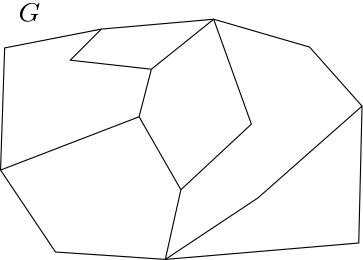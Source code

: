 <?xml version="1.0"?>
<!DOCTYPE ipe SYSTEM "ipe.dtd">
<ipe version="70000" creator="ipe6upgrade">
<info created="D:20061201095419" modified="D:20061201100613"/>
<ipestyle name="ipe6">
<color name="red" value="1 0 0"/>
<color name="green" value="0 1 0"/>
<color name="blue" value="0 0 1"/>
<color name="yellow" value="1 1 0"/>
<color name="gray1" value="0.125"/>
<color name="gray2" value="0.25"/>
<color name="gray3" value="0.375"/>
<color name="gray4" value="0.5"/>
<color name="gray5" value="0.625"/>
<color name="gray6" value="0.75"/>
<color name="gray7" value="0.875"/>
<dashstyle name="dashed" value="[4] 0"/>
<dashstyle name="dotted" value="[1 3] 0"/>
<dashstyle name="dash dotted" value="[4 2 1 2] 0"/>
<dashstyle name="dash dot dotted" value="[4 2 1 2 1 2] 0"/>
<pen name="heavier" value="0.8"/>
<pen name="fat" value="1.2"/>
<pen name="ultrafat" value="2"/>
<textsize name="large" value="\large"/>
<textsize name="Large" value="\Large"/>
<textsize name="LARGE" value="\LARGE"/>
<textsize name="huge" value="\huge"/>
<textsize name="Huge" value="\Huge"/>
<textsize name="small" value="\small"/>
<textsize name="footnote" value="\footnotesize"/>
<textsize name="tiny" value="\tiny"/>
<symbolsize name="small" value="2"/>
<symbolsize name="tiny" value="1.1"/>
<symbolsize name="large" value="5"/>
<arrowsize name="small" value="5"/>
<arrowsize name="tiny" value="3"/>
<arrowsize name="large" value="10"/>
<symbol name="mark/circle(sx)" transformations="translations">
<path fill="sym-stroke">
0.6 0 0 0.6 0 0 e 0.4 0 0 0.4 0 0 e
</path></symbol>
<symbol name="mark/disk(sx)" transformations="translations">
<path fill="sym-stroke">
0.6 0 0 0.6 0 0 e
</path></symbol>
<symbol name="mark/fdisk(sfx)" transformations="translations">
<group><path fill="sym-stroke" fillrule="eofill">
0.6 0 0 0.6 0 0 e 0.4 0 0 0.4 0 0 e
</path><path fill="sym-fill">
0.4 0 0 0.4 0 0 e
</path></group></symbol>
<symbol name="mark/box(sx)" transformations="translations">
<path fill="sym-stroke" fillrule="eofill">
-0.6 -0.6 m 0.6 -0.6 l 0.6 0.6 l -0.6 0.6 l h -0.4 -0.4 m 0.4 -0.4 l 0.4 0.4 l -0.4 0.4 l h</path></symbol>
<symbol name="mark/square(sx)" transformations="translations">
<path fill="sym-stroke">
-0.6 -0.6 m 0.6 -0.6 l 0.6 0.6 l -0.6 0.6 l h</path></symbol>
<symbol name="mark/fsquare(sfx)" transformations="translations">
<group><path fill="sym-stroke" fillrule="eofill">
-0.6 -0.6 m 0.6 -0.6 l 0.6 0.6 l -0.6 0.6 l h-0.4 -0.4 m 0.4 -0.4 l 0.4 0.4 l -0.4 0.4 l h</path><path fill="sym-fill">
-0.4 -0.4 m 0.4 -0.4 l 0.4 0.4 l -0.4 0.4 l h</path></group></symbol>
<symbol name="mark/cross(sx)" transformations="translations">
<group><path fill="sym-stroke">
-0.43 -0.57 m 0.57 0.43 l 0.43 0.57 l -0.57 -0.43 l h</path><path fill="sym-stroke">
-0.43 0.57 m 0.57 -0.43 l 0.43 -0.57 l -0.57 0.43 l h</path>
</group></symbol>
<textstyle name="center" begin="\begin{center}"
end="\end{center}"/>
<textstyle name="itemize" begin="\begin{itemize}"
end="\end{itemize}"/>
<textstyle name="item" begin="\begin{itemize}\item{}"
end="\end{itemize}"/>
</ipestyle>
<page>
<layer name="alpha"/>
<view layers="alpha" active="alpha"/>
<path layer="alpha" stroke="black" pen="normal" matrix="0.5 0 0 0.5 121.238 87.4259">
220.934 226.197 m
162.508 232.689 l
184.934 255.115 l
115.295 241.541 l
112.344 153.607 l
212.082 191.967 l
</path>
<path stroke="black" pen="normal" matrix="0.5 0 0 0.5 121.238 87.4259">
212.082 191.967 m
220.934 226.197 l
</path>
<path stroke="black" pen="normal" matrix="0.5 0 0 0.5 121.238 87.4259">
220.934 226.197 m
265.787 262.197 l
292.934 186.656 l
242.18 139.443 l
212.082 191.967 l
</path>
<path stroke="black" pen="normal" matrix="0.5 0 0 0.5 121.238 87.4259">
184.934 255.115 m
265.787 262.197 l
</path>
<path stroke="black" pen="normal" matrix="0.5 0 0 0.5 121.238 87.4259">
242.18 139.443 m
230.967 89.2787 l
151.885 94.5902 l
112.344 153.607 l
</path>
<path stroke="black" pen="normal" matrix="0.5 0 0 0.5 121.238 87.4259">
230.967 89.2787 m
297.656 133.541 l
372.607 199.639 l
334.836 242.131 l
265.787 262.197 l
</path>
<path stroke="black" pen="normal" matrix="0.5 0 0 0.5 121.238 87.4259">
230.967 89.2787 m
370.246 101.082 l
372.607 199.639 l
</path>
<text stroke="black" matrix="0.5 0 0 0.5 121.238 87.4259" pos="125.328 260.426" type="label" transformations="translations" valign="bottom" size="normal">$G$</text>
</page>
</ipe>

